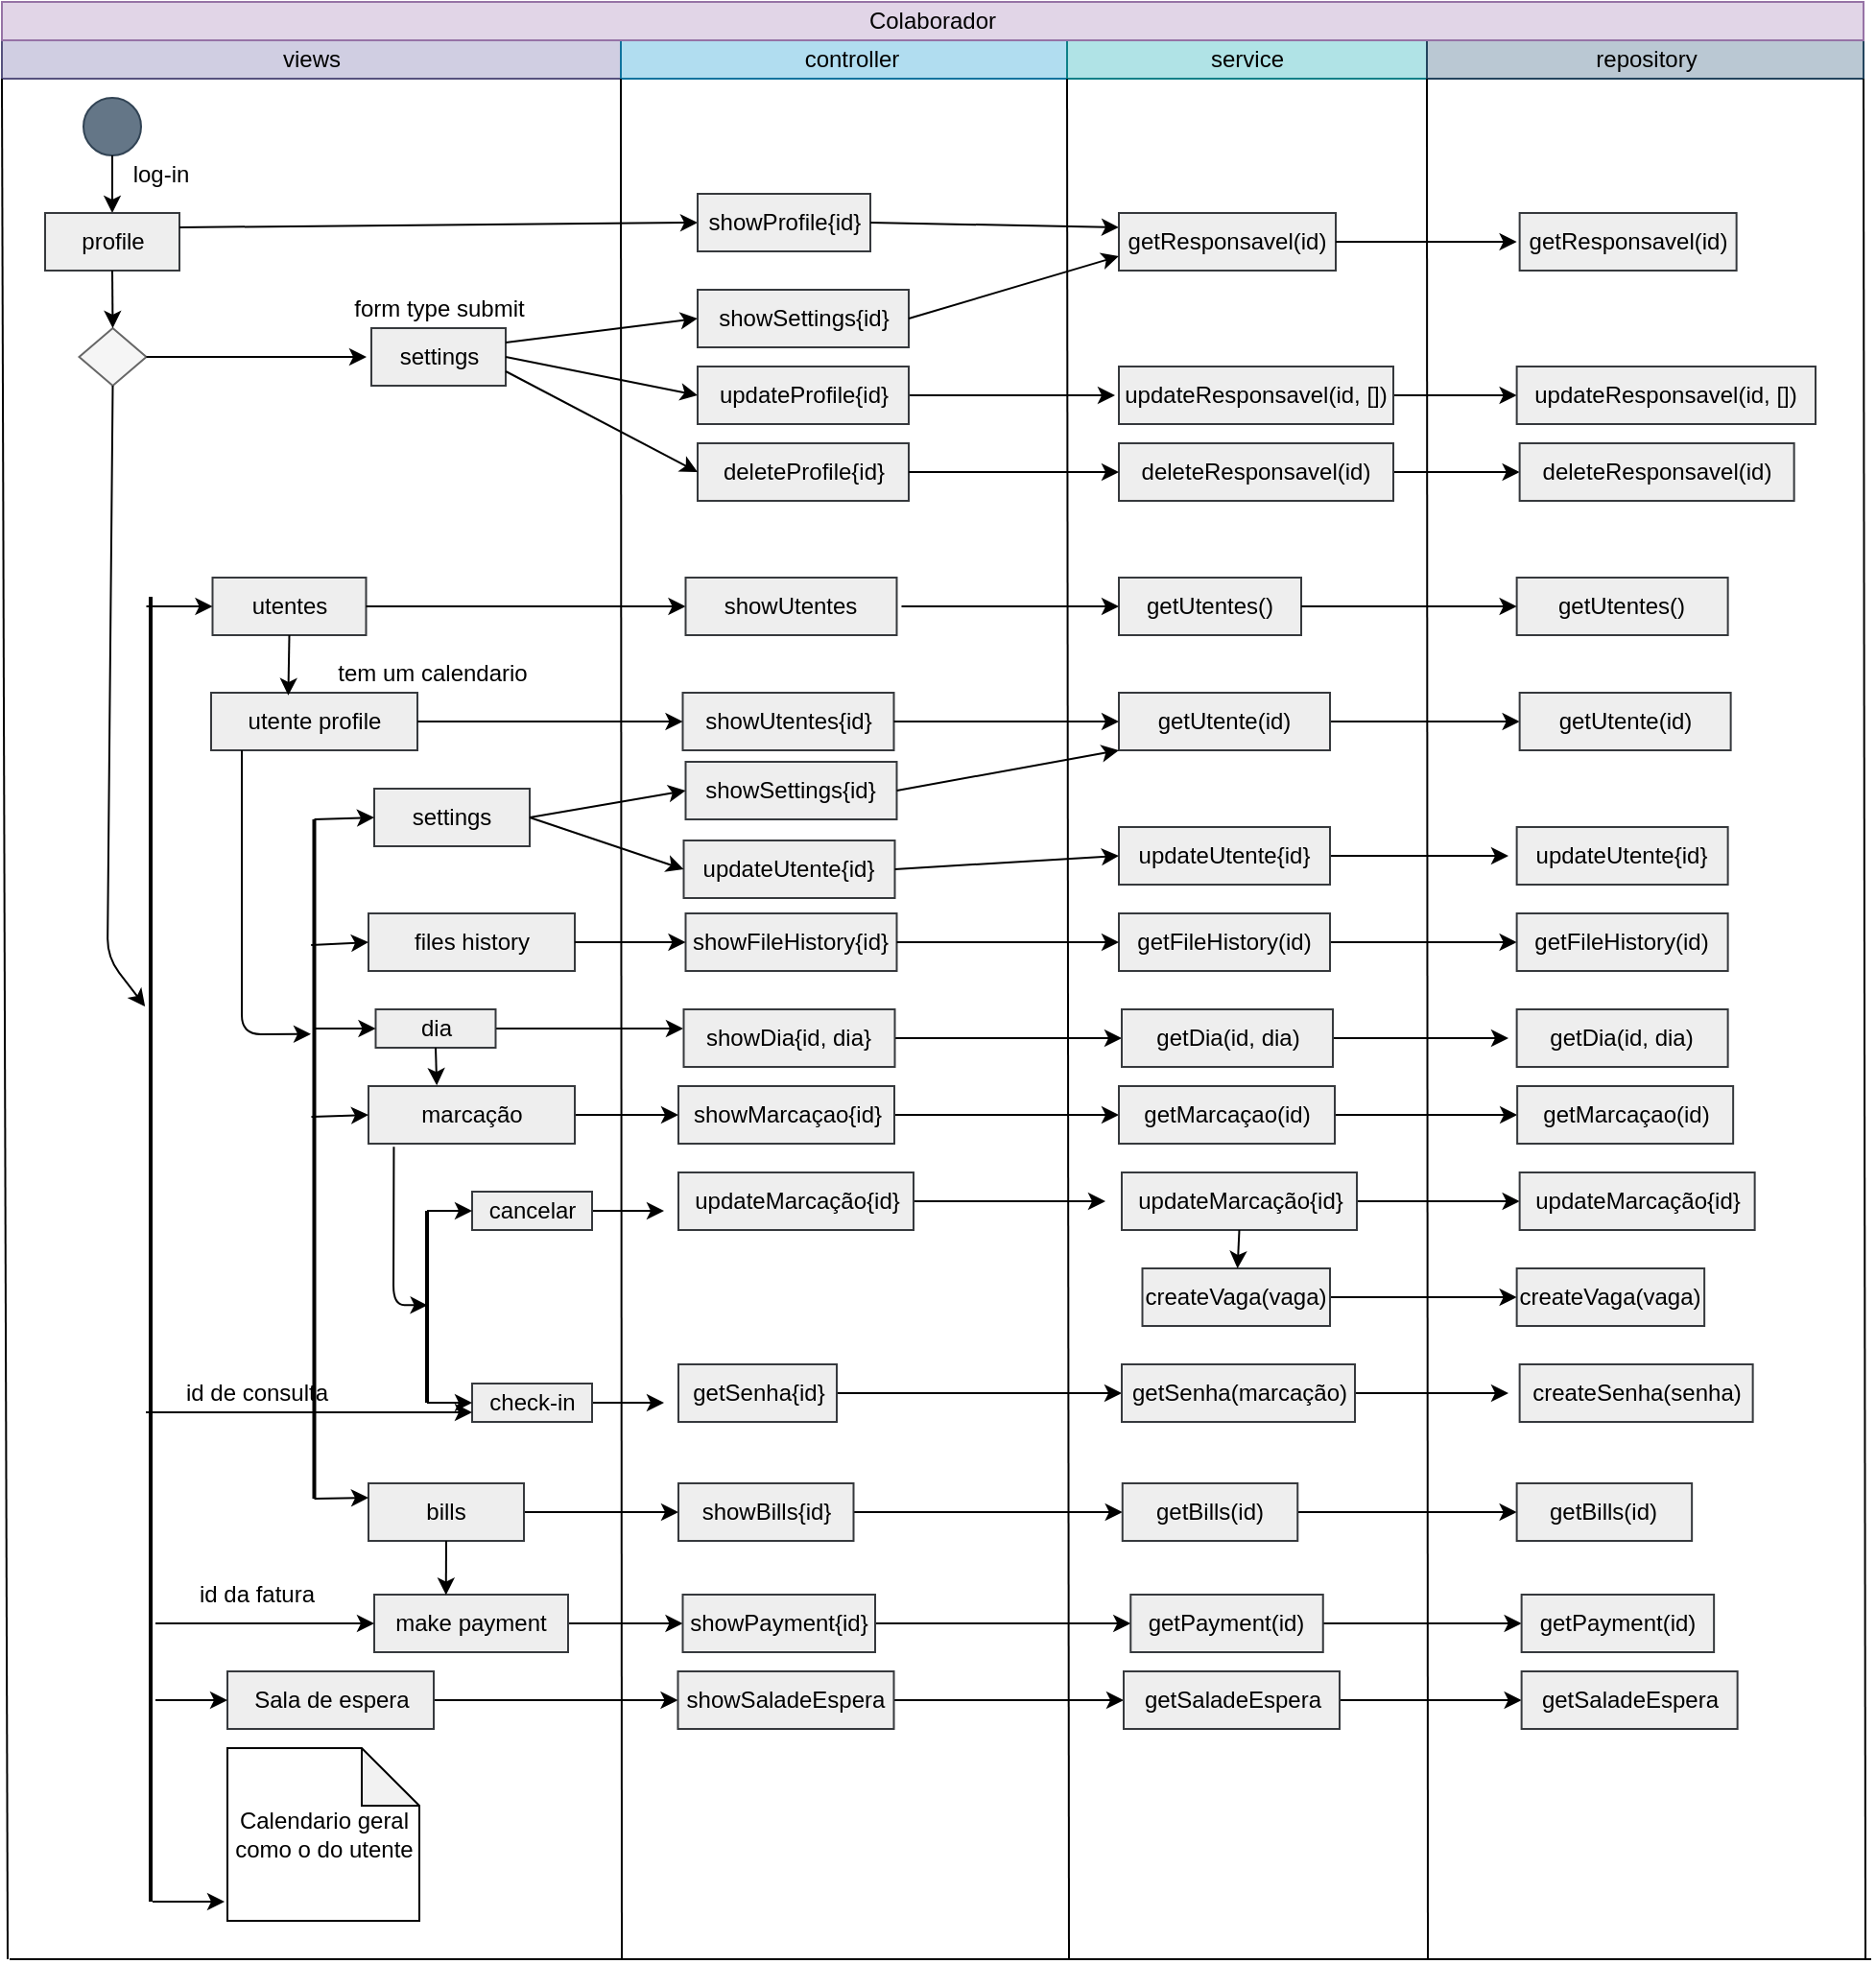 <mxfile version="14.4.3" type="device"><diagram id="2-phi9sYrRjVBP8MSBGo" name="Page-1"><mxGraphModel dx="1038" dy="548" grid="1" gridSize="10" guides="1" tooltips="1" connect="1" arrows="1" fold="1" page="1" pageScale="1" pageWidth="980" pageHeight="1390" math="0" shadow="0"><root><mxCell id="0"/><mxCell id="1" parent="0"/><mxCell id="h5SkkBFvqVnmK_SOStSr-1" value="" style="ellipse;whiteSpace=wrap;html=1;aspect=fixed;fillColor=#647687;strokeColor=#314354;fontColor=#ffffff;" parent="1" vertex="1"><mxGeometry x="47.5" y="70" width="30" height="30" as="geometry"/></mxCell><mxCell id="h5SkkBFvqVnmK_SOStSr-2" value="" style="endArrow=classic;html=1;exitX=0.5;exitY=1;exitDx=0;exitDy=0;" parent="1" source="h5SkkBFvqVnmK_SOStSr-1" target="h5SkkBFvqVnmK_SOStSr-11" edge="1"><mxGeometry width="50" height="50" relative="1" as="geometry"><mxPoint x="177.5" y="290" as="sourcePoint"/><mxPoint x="62.5" y="170" as="targetPoint"/></mxGeometry></mxCell><mxCell id="h5SkkBFvqVnmK_SOStSr-5" value="log-in" style="text;html=1;strokeColor=none;fillColor=none;align=center;verticalAlign=middle;whiteSpace=wrap;rounded=0;" parent="1" vertex="1"><mxGeometry x="67.5" y="100" width="40" height="20" as="geometry"/></mxCell><mxCell id="h5SkkBFvqVnmK_SOStSr-11" value="profile" style="text;html=1;align=center;verticalAlign=middle;whiteSpace=wrap;rounded=0;fillColor=#eeeeee;strokeColor=#36393d;" parent="1" vertex="1"><mxGeometry x="27.5" y="130" width="70" height="30" as="geometry"/></mxCell><mxCell id="h5SkkBFvqVnmK_SOStSr-15" value="settings" style="text;html=1;align=center;verticalAlign=middle;whiteSpace=wrap;rounded=0;fillColor=#eeeeee;strokeColor=#36393d;" parent="1" vertex="1"><mxGeometry x="197.5" y="190" width="70" height="30" as="geometry"/></mxCell><mxCell id="yIxv5fbwPYmy6-Yuywqu-2" value="" style="rhombus;whiteSpace=wrap;html=1;fillColor=#f5f5f5;strokeColor=#666666;fontColor=#333333;" parent="1" vertex="1"><mxGeometry x="45.25" y="190" width="35" height="30" as="geometry"/></mxCell><mxCell id="yIxv5fbwPYmy6-Yuywqu-3" value="" style="endArrow=classic;html=1;exitX=0.5;exitY=1;exitDx=0;exitDy=0;entryX=0.5;entryY=0;entryDx=0;entryDy=0;" parent="1" source="h5SkkBFvqVnmK_SOStSr-11" target="yIxv5fbwPYmy6-Yuywqu-2" edge="1"><mxGeometry width="50" height="50" relative="1" as="geometry"><mxPoint x="447.5" y="320" as="sourcePoint"/><mxPoint x="497.5" y="270" as="targetPoint"/></mxGeometry></mxCell><mxCell id="yIxv5fbwPYmy6-Yuywqu-4" value="" style="endArrow=classic;html=1;exitX=1;exitY=0.5;exitDx=0;exitDy=0;" parent="1" source="yIxv5fbwPYmy6-Yuywqu-2" edge="1"><mxGeometry width="50" height="50" relative="1" as="geometry"><mxPoint x="447.75" y="280" as="sourcePoint"/><mxPoint x="195" y="205" as="targetPoint"/></mxGeometry></mxCell><mxCell id="yIxv5fbwPYmy6-Yuywqu-5" value="" style="endArrow=classic;html=1;exitX=0.5;exitY=1;exitDx=0;exitDy=0;entryX=0.314;entryY=0.79;entryDx=0;entryDy=0;entryPerimeter=0;" parent="1" source="yIxv5fbwPYmy6-Yuywqu-2" target="yIxv5fbwPYmy6-Yuywqu-85" edge="1"><mxGeometry width="50" height="50" relative="1" as="geometry"><mxPoint x="447.5" y="320" as="sourcePoint"/><mxPoint x="77.5" y="550" as="targetPoint"/><Array as="points"><mxPoint x="60" y="518"/></Array></mxGeometry></mxCell><mxCell id="yIxv5fbwPYmy6-Yuywqu-12" value="&lt;font&gt;views&lt;/font&gt;" style="text;html=1;strokeColor=#56517e;align=center;verticalAlign=middle;whiteSpace=wrap;rounded=0;fillColor=#d0cee2;" parent="1" vertex="1"><mxGeometry x="5" y="40" width="322.5" height="20" as="geometry"/></mxCell><mxCell id="yIxv5fbwPYmy6-Yuywqu-13" value="controller" style="text;html=1;strokeColor=#10739e;align=center;verticalAlign=middle;whiteSpace=wrap;rounded=0;fillColor=#b1ddf0;" parent="1" vertex="1"><mxGeometry x="327.5" y="40" width="240" height="20" as="geometry"/></mxCell><mxCell id="yIxv5fbwPYmy6-Yuywqu-14" value="service" style="text;html=1;strokeColor=#0e8088;align=center;verticalAlign=middle;whiteSpace=wrap;rounded=0;fillColor=#b0e3e6;" parent="1" vertex="1"><mxGeometry x="560" y="40" width="187.5" height="20" as="geometry"/></mxCell><mxCell id="yIxv5fbwPYmy6-Yuywqu-15" value="repository" style="text;html=1;strokeColor=#23445d;align=center;verticalAlign=middle;whiteSpace=wrap;rounded=0;fillColor=#bac8d3;" parent="1" vertex="1"><mxGeometry x="747.5" y="40" width="227.5" height="20" as="geometry"/></mxCell><mxCell id="yIxv5fbwPYmy6-Yuywqu-16" value="" style="endArrow=classic;html=1;fontColor=#000000;exitX=1;exitY=0.25;exitDx=0;exitDy=0;entryX=0;entryY=0.5;entryDx=0;entryDy=0;" parent="1" source="h5SkkBFvqVnmK_SOStSr-11" target="yIxv5fbwPYmy6-Yuywqu-17" edge="1"><mxGeometry width="50" height="50" relative="1" as="geometry"><mxPoint x="417.5" y="270" as="sourcePoint"/><mxPoint x="327.5" y="130" as="targetPoint"/></mxGeometry></mxCell><mxCell id="yIxv5fbwPYmy6-Yuywqu-17" value="showProfile{id}" style="text;html=1;align=center;verticalAlign=middle;whiteSpace=wrap;rounded=0;fillColor=#eeeeee;strokeColor=#36393d;" parent="1" vertex="1"><mxGeometry x="367.5" y="120" width="90" height="30" as="geometry"/></mxCell><mxCell id="yIxv5fbwPYmy6-Yuywqu-18" value="" style="endArrow=classic;html=1;fontColor=#000000;exitX=1;exitY=0.5;exitDx=0;exitDy=0;entryX=0;entryY=0.25;entryDx=0;entryDy=0;" parent="1" source="yIxv5fbwPYmy6-Yuywqu-17" target="yIxv5fbwPYmy6-Yuywqu-19" edge="1"><mxGeometry width="50" height="50" relative="1" as="geometry"><mxPoint x="457.5" y="270" as="sourcePoint"/><mxPoint x="527.5" y="135" as="targetPoint"/></mxGeometry></mxCell><mxCell id="yIxv5fbwPYmy6-Yuywqu-19" value="getResponsavel(id)" style="text;html=1;align=center;verticalAlign=middle;whiteSpace=wrap;rounded=0;fillColor=#eeeeee;strokeColor=#36393d;" parent="1" vertex="1"><mxGeometry x="587" y="130" width="113" height="30" as="geometry"/></mxCell><mxCell id="yIxv5fbwPYmy6-Yuywqu-21" value="" style="endArrow=classic;html=1;fontColor=#000000;exitX=1;exitY=0.5;exitDx=0;exitDy=0;entryX=0;entryY=0.5;entryDx=0;entryDy=0;" parent="1" source="yIxv5fbwPYmy6-Yuywqu-19" edge="1"><mxGeometry width="50" height="50" relative="1" as="geometry"><mxPoint x="530" y="145" as="sourcePoint"/><mxPoint x="794.32" y="145" as="targetPoint"/></mxGeometry></mxCell><mxCell id="yIxv5fbwPYmy6-Yuywqu-22" value="" style="endArrow=none;html=1;fontColor=#000000;exitX=0;exitY=1;exitDx=0;exitDy=0;" parent="1" source="yIxv5fbwPYmy6-Yuywqu-13" edge="1"><mxGeometry width="50" height="50" relative="1" as="geometry"><mxPoint x="457.5" y="270" as="sourcePoint"/><mxPoint x="328" y="1040" as="targetPoint"/></mxGeometry></mxCell><mxCell id="yIxv5fbwPYmy6-Yuywqu-26" value="showSettings{id}" style="text;html=1;align=center;verticalAlign=middle;whiteSpace=wrap;rounded=0;fillColor=#eeeeee;strokeColor=#36393d;" parent="1" vertex="1"><mxGeometry x="367.5" y="170" width="110" height="30" as="geometry"/></mxCell><mxCell id="yIxv5fbwPYmy6-Yuywqu-27" value="" style="endArrow=classic;html=1;fontColor=#000000;exitX=1;exitY=0.25;exitDx=0;exitDy=0;entryX=0;entryY=0.5;entryDx=0;entryDy=0;" parent="1" source="h5SkkBFvqVnmK_SOStSr-15" target="yIxv5fbwPYmy6-Yuywqu-26" edge="1"><mxGeometry width="50" height="50" relative="1" as="geometry"><mxPoint x="457.5" y="270" as="sourcePoint"/><mxPoint x="507.5" y="220" as="targetPoint"/></mxGeometry></mxCell><mxCell id="yIxv5fbwPYmy6-Yuywqu-28" value="" style="endArrow=classic;html=1;fontColor=#000000;exitX=1;exitY=0.5;exitDx=0;exitDy=0;entryX=0;entryY=0.75;entryDx=0;entryDy=0;" parent="1" source="yIxv5fbwPYmy6-Yuywqu-26" target="yIxv5fbwPYmy6-Yuywqu-19" edge="1"><mxGeometry width="50" height="50" relative="1" as="geometry"><mxPoint x="540" y="185" as="sourcePoint"/><mxPoint x="570" y="220" as="targetPoint"/></mxGeometry></mxCell><mxCell id="Un287CKuBhfxchyGyEUu-1" style="edgeStyle=orthogonalEdgeStyle;rounded=0;orthogonalLoop=1;jettySize=auto;html=1;" parent="1" source="yIxv5fbwPYmy6-Yuywqu-30" edge="1"><mxGeometry relative="1" as="geometry"><mxPoint x="585" y="225" as="targetPoint"/></mxGeometry></mxCell><mxCell id="yIxv5fbwPYmy6-Yuywqu-30" value="updateProfile{id}" style="text;html=1;align=center;verticalAlign=middle;whiteSpace=wrap;rounded=0;fillColor=#eeeeee;strokeColor=#36393d;" parent="1" vertex="1"><mxGeometry x="367.5" y="210" width="110" height="30" as="geometry"/></mxCell><mxCell id="yIxv5fbwPYmy6-Yuywqu-31" value="" style="endArrow=classic;html=1;fontColor=#000000;exitX=1;exitY=0.5;exitDx=0;exitDy=0;entryX=0;entryY=0.5;entryDx=0;entryDy=0;" parent="1" source="h5SkkBFvqVnmK_SOStSr-15" target="yIxv5fbwPYmy6-Yuywqu-30" edge="1"><mxGeometry width="50" height="50" relative="1" as="geometry"><mxPoint x="457.5" y="270" as="sourcePoint"/><mxPoint x="507.5" y="220" as="targetPoint"/></mxGeometry></mxCell><mxCell id="Un287CKuBhfxchyGyEUu-2" style="edgeStyle=orthogonalEdgeStyle;rounded=0;orthogonalLoop=1;jettySize=auto;html=1;entryX=0;entryY=0.5;entryDx=0;entryDy=0;" parent="1" source="yIxv5fbwPYmy6-Yuywqu-32" target="Un287CKuBhfxchyGyEUu-3" edge="1"><mxGeometry relative="1" as="geometry"><mxPoint x="785" y="225" as="targetPoint"/></mxGeometry></mxCell><mxCell id="yIxv5fbwPYmy6-Yuywqu-32" value="updateResponsavel(id, [])" style="text;html=1;align=center;verticalAlign=middle;whiteSpace=wrap;rounded=0;fillColor=#eeeeee;strokeColor=#36393d;" parent="1" vertex="1"><mxGeometry x="587" y="210" width="143" height="30" as="geometry"/></mxCell><mxCell id="yIxv5fbwPYmy6-Yuywqu-36" value="form type submit" style="text;html=1;strokeColor=none;fillColor=none;align=center;verticalAlign=middle;whiteSpace=wrap;rounded=0;fontColor=#000000;" parent="1" vertex="1"><mxGeometry x="182.5" y="170" width="100" height="20" as="geometry"/></mxCell><mxCell id="yIxv5fbwPYmy6-Yuywqu-67" value="" style="endArrow=none;html=1;fontColor=#000000;exitX=0;exitY=1;exitDx=0;exitDy=0;" parent="1" edge="1"><mxGeometry width="50" height="50" relative="1" as="geometry"><mxPoint x="560" y="60" as="sourcePoint"/><mxPoint x="561" y="1040" as="targetPoint"/></mxGeometry></mxCell><mxCell id="yIxv5fbwPYmy6-Yuywqu-68" value="" style="endArrow=none;html=1;fontColor=#000000;exitX=0;exitY=1;exitDx=0;exitDy=0;" parent="1" edge="1"><mxGeometry width="50" height="50" relative="1" as="geometry"><mxPoint x="747.5" y="60" as="sourcePoint"/><mxPoint x="748" y="1040" as="targetPoint"/></mxGeometry></mxCell><mxCell id="yIxv5fbwPYmy6-Yuywqu-69" value="" style="endArrow=none;html=1;fontColor=#000000;exitX=0;exitY=1;exitDx=0;exitDy=0;" parent="1" edge="1"><mxGeometry width="50" height="50" relative="1" as="geometry"><mxPoint x="975" y="60" as="sourcePoint"/><mxPoint x="976" y="1040" as="targetPoint"/></mxGeometry></mxCell><mxCell id="yIxv5fbwPYmy6-Yuywqu-70" value="" style="endArrow=none;html=1;fontColor=#000000;exitX=0;exitY=1;exitDx=0;exitDy=0;" parent="1" edge="1"><mxGeometry width="50" height="50" relative="1" as="geometry"><mxPoint x="5" y="60" as="sourcePoint"/><mxPoint x="8" y="1040" as="targetPoint"/></mxGeometry></mxCell><mxCell id="yIxv5fbwPYmy6-Yuywqu-85" value="" style="line;strokeWidth=2;direction=south;html=1;" parent="1" vertex="1"><mxGeometry x="77.5" y="330" width="10" height="680" as="geometry"/></mxCell><mxCell id="yIxv5fbwPYmy6-Yuywqu-206" value="Colaborador" style="text;html=1;strokeColor=#9673a6;fillColor=#e1d5e7;align=center;verticalAlign=middle;whiteSpace=wrap;rounded=0;" parent="1" vertex="1"><mxGeometry x="5" y="20" width="970" height="20" as="geometry"/></mxCell><mxCell id="Un287CKuBhfxchyGyEUu-3" value="updateResponsavel(id, [])" style="text;html=1;align=center;verticalAlign=middle;whiteSpace=wrap;rounded=0;fillColor=#eeeeee;strokeColor=#36393d;" parent="1" vertex="1"><mxGeometry x="794.32" y="210" width="155.68" height="30" as="geometry"/></mxCell><mxCell id="Un287CKuBhfxchyGyEUu-100" value="utentes" style="text;html=1;align=center;verticalAlign=middle;whiteSpace=wrap;rounded=0;fillColor=#eeeeee;strokeColor=#36393d;" parent="1" vertex="1"><mxGeometry x="114.75" y="320" width="80" height="30" as="geometry"/></mxCell><mxCell id="Un287CKuBhfxchyGyEUu-101" value="" style="endArrow=classic;html=1;fontColor=#000000;entryX=0;entryY=0.5;entryDx=0;entryDy=0;" parent="1" target="Un287CKuBhfxchyGyEUu-100" edge="1"><mxGeometry width="50" height="50" relative="1" as="geometry"><mxPoint x="80.25" y="335" as="sourcePoint"/><mxPoint x="493.75" y="320" as="targetPoint"/></mxGeometry></mxCell><mxCell id="Un287CKuBhfxchyGyEUu-102" value="" style="endArrow=classic;html=1;fontColor=#000000;exitX=1;exitY=0.5;exitDx=0;exitDy=0;entryX=0;entryY=0.5;entryDx=0;entryDy=0;" parent="1" source="Un287CKuBhfxchyGyEUu-100" target="Un287CKuBhfxchyGyEUu-103" edge="1"><mxGeometry width="50" height="50" relative="1" as="geometry"><mxPoint x="443.75" y="370" as="sourcePoint"/><mxPoint x="353.75" y="335" as="targetPoint"/></mxGeometry></mxCell><mxCell id="Un287CKuBhfxchyGyEUu-103" value="showUtentes" style="text;html=1;align=center;verticalAlign=middle;whiteSpace=wrap;rounded=0;fillColor=#eeeeee;strokeColor=#36393d;" parent="1" vertex="1"><mxGeometry x="361.25" y="320" width="110" height="30" as="geometry"/></mxCell><mxCell id="Un287CKuBhfxchyGyEUu-104" value="getUtentes()" style="text;html=1;align=center;verticalAlign=middle;whiteSpace=wrap;rounded=0;fillColor=#eeeeee;strokeColor=#36393d;" parent="1" vertex="1"><mxGeometry x="587" y="320" width="95" height="30" as="geometry"/></mxCell><mxCell id="Un287CKuBhfxchyGyEUu-105" value="" style="endArrow=classic;html=1;fontColor=#000000;entryX=0;entryY=0.5;entryDx=0;entryDy=0;" parent="1" target="Un287CKuBhfxchyGyEUu-104" edge="1"><mxGeometry width="50" height="50" relative="1" as="geometry"><mxPoint x="473.75" y="335" as="sourcePoint"/><mxPoint x="546.25" y="230" as="targetPoint"/></mxGeometry></mxCell><mxCell id="Un287CKuBhfxchyGyEUu-106" value="getUtentes()" style="text;html=1;align=center;verticalAlign=middle;whiteSpace=wrap;rounded=0;fillColor=#eeeeee;strokeColor=#36393d;" parent="1" vertex="1"><mxGeometry x="794.32" y="320" width="110" height="30" as="geometry"/></mxCell><mxCell id="Un287CKuBhfxchyGyEUu-107" value="" style="endArrow=classic;html=1;fontColor=#000000;exitX=1;exitY=0.5;exitDx=0;exitDy=0;entryX=0;entryY=0.5;entryDx=0;entryDy=0;" parent="1" source="Un287CKuBhfxchyGyEUu-104" target="Un287CKuBhfxchyGyEUu-106" edge="1"><mxGeometry width="50" height="50" relative="1" as="geometry"><mxPoint x="496.25" y="280" as="sourcePoint"/><mxPoint x="546.25" y="230" as="targetPoint"/></mxGeometry></mxCell><mxCell id="Un287CKuBhfxchyGyEUu-135" value="utente profile" style="text;html=1;align=center;verticalAlign=middle;whiteSpace=wrap;rounded=0;fillColor=#eeeeee;strokeColor=#36393d;" parent="1" vertex="1"><mxGeometry x="114" y="380" width="107.5" height="30" as="geometry"/></mxCell><mxCell id="Un287CKuBhfxchyGyEUu-137" value="files history" style="text;html=1;align=center;verticalAlign=middle;whiteSpace=wrap;rounded=0;fillColor=#eeeeee;strokeColor=#36393d;" parent="1" vertex="1"><mxGeometry x="196" y="495" width="107.5" height="30" as="geometry"/></mxCell><mxCell id="Un287CKuBhfxchyGyEUu-143" value="showUtentes{id}" style="text;html=1;align=center;verticalAlign=middle;whiteSpace=wrap;rounded=0;fillColor=#eeeeee;strokeColor=#36393d;" parent="1" vertex="1"><mxGeometry x="359.75" y="380" width="110" height="30" as="geometry"/></mxCell><mxCell id="Un287CKuBhfxchyGyEUu-144" value="showFileHistory{id}" style="text;html=1;align=center;verticalAlign=middle;whiteSpace=wrap;rounded=0;fillColor=#eeeeee;strokeColor=#36393d;" parent="1" vertex="1"><mxGeometry x="361.25" y="495" width="110" height="30" as="geometry"/></mxCell><mxCell id="Un287CKuBhfxchyGyEUu-147" value="" style="endArrow=classic;html=1;exitX=1;exitY=0.5;exitDx=0;exitDy=0;entryX=0;entryY=0.5;entryDx=0;entryDy=0;" parent="1" source="Un287CKuBhfxchyGyEUu-135" target="Un287CKuBhfxchyGyEUu-143" edge="1"><mxGeometry width="50" height="50" relative="1" as="geometry"><mxPoint x="480.75" y="430" as="sourcePoint"/><mxPoint x="530.75" y="380" as="targetPoint"/></mxGeometry></mxCell><mxCell id="Un287CKuBhfxchyGyEUu-148" value="" style="endArrow=classic;html=1;exitX=1;exitY=0.5;exitDx=0;exitDy=0;entryX=0;entryY=0.5;entryDx=0;entryDy=0;" parent="1" source="Un287CKuBhfxchyGyEUu-137" target="Un287CKuBhfxchyGyEUu-144" edge="1"><mxGeometry width="50" height="50" relative="1" as="geometry"><mxPoint x="479.25" y="495" as="sourcePoint"/><mxPoint x="529.25" y="445" as="targetPoint"/></mxGeometry></mxCell><mxCell id="Un287CKuBhfxchyGyEUu-150" style="edgeStyle=orthogonalEdgeStyle;rounded=0;orthogonalLoop=1;jettySize=auto;html=1;entryX=0;entryY=0.5;entryDx=0;entryDy=0;" parent="1" source="Un287CKuBhfxchyGyEUu-151" target="Un287CKuBhfxchyGyEUu-158" edge="1"><mxGeometry relative="1" as="geometry"/></mxCell><mxCell id="Un287CKuBhfxchyGyEUu-151" value="getUtente(id)" style="text;html=1;align=center;verticalAlign=middle;whiteSpace=wrap;rounded=0;fillColor=#eeeeee;strokeColor=#36393d;" parent="1" vertex="1"><mxGeometry x="587" y="380" width="110" height="30" as="geometry"/></mxCell><mxCell id="Un287CKuBhfxchyGyEUu-152" style="edgeStyle=orthogonalEdgeStyle;rounded=0;orthogonalLoop=1;jettySize=auto;html=1;entryX=0;entryY=0.5;entryDx=0;entryDy=0;" parent="1" source="Un287CKuBhfxchyGyEUu-153" target="Un287CKuBhfxchyGyEUu-162" edge="1"><mxGeometry relative="1" as="geometry"><mxPoint x="789.25" y="510" as="targetPoint"/></mxGeometry></mxCell><mxCell id="Un287CKuBhfxchyGyEUu-153" value="getFileHistory(id)" style="text;html=1;align=center;verticalAlign=middle;whiteSpace=wrap;rounded=0;fillColor=#eeeeee;strokeColor=#36393d;" parent="1" vertex="1"><mxGeometry x="587" y="495" width="110" height="30" as="geometry"/></mxCell><mxCell id="Un287CKuBhfxchyGyEUu-156" value="" style="endArrow=classic;html=1;exitX=1;exitY=0.5;exitDx=0;exitDy=0;entryX=0;entryY=0.5;entryDx=0;entryDy=0;" parent="1" source="Un287CKuBhfxchyGyEUu-143" target="Un287CKuBhfxchyGyEUu-151" edge="1"><mxGeometry width="50" height="50" relative="1" as="geometry"><mxPoint x="480.75" y="430" as="sourcePoint"/><mxPoint x="530.75" y="380" as="targetPoint"/></mxGeometry></mxCell><mxCell id="Un287CKuBhfxchyGyEUu-157" value="" style="endArrow=classic;html=1;exitX=1;exitY=0.5;exitDx=0;exitDy=0;entryX=0;entryY=0.5;entryDx=0;entryDy=0;" parent="1" source="Un287CKuBhfxchyGyEUu-144" target="Un287CKuBhfxchyGyEUu-153" edge="1"><mxGeometry width="50" height="50" relative="1" as="geometry"><mxPoint x="479.25" y="495" as="sourcePoint"/><mxPoint x="529.25" y="445" as="targetPoint"/></mxGeometry></mxCell><mxCell id="Un287CKuBhfxchyGyEUu-158" value="getUtente(id)" style="text;html=1;align=center;verticalAlign=middle;whiteSpace=wrap;rounded=0;fillColor=#eeeeee;strokeColor=#36393d;" parent="1" vertex="1"><mxGeometry x="795.82" y="380" width="110" height="30" as="geometry"/></mxCell><mxCell id="Un287CKuBhfxchyGyEUu-161" value="" style="endArrow=classic;html=1;exitX=0.5;exitY=1;exitDx=0;exitDy=0;entryX=0.374;entryY=0.047;entryDx=0;entryDy=0;entryPerimeter=0;" parent="1" source="Un287CKuBhfxchyGyEUu-100" target="Un287CKuBhfxchyGyEUu-135" edge="1"><mxGeometry width="50" height="50" relative="1" as="geometry"><mxPoint x="482.25" y="370" as="sourcePoint"/><mxPoint x="532.25" y="320" as="targetPoint"/></mxGeometry></mxCell><mxCell id="Un287CKuBhfxchyGyEUu-162" value="getFileHistory(id)" style="text;html=1;align=center;verticalAlign=middle;whiteSpace=wrap;rounded=0;fillColor=#eeeeee;strokeColor=#36393d;" parent="1" vertex="1"><mxGeometry x="794.32" y="495" width="110" height="30" as="geometry"/></mxCell><mxCell id="a0R_bxOTAuSMuiReItPy-1" value="getResponsavel(id)" style="text;html=1;align=center;verticalAlign=middle;whiteSpace=wrap;rounded=0;fillColor=#eeeeee;strokeColor=#36393d;" parent="1" vertex="1"><mxGeometry x="795.82" y="130" width="113" height="30" as="geometry"/></mxCell><mxCell id="a0R_bxOTAuSMuiReItPy-2" value="deleteProfile{id}" style="text;html=1;align=center;verticalAlign=middle;whiteSpace=wrap;rounded=0;fillColor=#eeeeee;strokeColor=#36393d;" parent="1" vertex="1"><mxGeometry x="367.5" y="250" width="110" height="30" as="geometry"/></mxCell><mxCell id="a0R_bxOTAuSMuiReItPy-3" value="" style="endArrow=classic;html=1;exitX=1;exitY=0.75;exitDx=0;exitDy=0;entryX=0;entryY=0.5;entryDx=0;entryDy=0;" parent="1" source="h5SkkBFvqVnmK_SOStSr-15" target="a0R_bxOTAuSMuiReItPy-2" edge="1"><mxGeometry width="50" height="50" relative="1" as="geometry"><mxPoint x="490" y="250" as="sourcePoint"/><mxPoint x="540" y="200" as="targetPoint"/></mxGeometry></mxCell><mxCell id="a0R_bxOTAuSMuiReItPy-7" style="edgeStyle=orthogonalEdgeStyle;rounded=0;orthogonalLoop=1;jettySize=auto;html=1;entryX=0;entryY=0.5;entryDx=0;entryDy=0;" parent="1" source="a0R_bxOTAuSMuiReItPy-4" target="a0R_bxOTAuSMuiReItPy-6" edge="1"><mxGeometry relative="1" as="geometry"/></mxCell><mxCell id="a0R_bxOTAuSMuiReItPy-4" value="deleteResponsavel(id)" style="text;html=1;align=center;verticalAlign=middle;whiteSpace=wrap;rounded=0;fillColor=#eeeeee;strokeColor=#36393d;" parent="1" vertex="1"><mxGeometry x="587" y="250" width="143" height="30" as="geometry"/></mxCell><mxCell id="a0R_bxOTAuSMuiReItPy-5" value="" style="endArrow=classic;html=1;exitX=1;exitY=0.5;exitDx=0;exitDy=0;entryX=0;entryY=0.5;entryDx=0;entryDy=0;" parent="1" source="a0R_bxOTAuSMuiReItPy-2" target="a0R_bxOTAuSMuiReItPy-4" edge="1"><mxGeometry width="50" height="50" relative="1" as="geometry"><mxPoint x="490" y="250" as="sourcePoint"/><mxPoint x="540" y="200" as="targetPoint"/></mxGeometry></mxCell><mxCell id="a0R_bxOTAuSMuiReItPy-6" value="deleteResponsavel(id)" style="text;html=1;align=center;verticalAlign=middle;whiteSpace=wrap;rounded=0;fillColor=#eeeeee;strokeColor=#36393d;" parent="1" vertex="1"><mxGeometry x="795.82" y="250" width="143" height="30" as="geometry"/></mxCell><mxCell id="lKYrPpZwo_NlE-N5ubu--31" style="edgeStyle=orthogonalEdgeStyle;rounded=0;orthogonalLoop=1;jettySize=auto;html=1;entryX=0;entryY=0.5;entryDx=0;entryDy=0;" parent="1" source="lKYrPpZwo_NlE-N5ubu--2" target="lKYrPpZwo_NlE-N5ubu--25" edge="1"><mxGeometry relative="1" as="geometry"/></mxCell><mxCell id="lKYrPpZwo_NlE-N5ubu--2" value="marcação" style="text;html=1;align=center;verticalAlign=middle;whiteSpace=wrap;rounded=0;fillColor=#eeeeee;strokeColor=#36393d;" parent="1" vertex="1"><mxGeometry x="196" y="585" width="107.5" height="30" as="geometry"/></mxCell><mxCell id="lKYrPpZwo_NlE-N5ubu--32" style="edgeStyle=orthogonalEdgeStyle;rounded=0;orthogonalLoop=1;jettySize=auto;html=1;" parent="1" source="lKYrPpZwo_NlE-N5ubu--3" edge="1"><mxGeometry relative="1" as="geometry"><mxPoint x="360" y="555" as="targetPoint"/></mxGeometry></mxCell><mxCell id="lKYrPpZwo_NlE-N5ubu--3" value="dia" style="text;html=1;align=center;verticalAlign=middle;whiteSpace=wrap;rounded=0;fillColor=#eeeeee;strokeColor=#36393d;" parent="1" vertex="1"><mxGeometry x="199.75" y="545" width="62.5" height="20" as="geometry"/></mxCell><mxCell id="lKYrPpZwo_NlE-N5ubu--4" value="tem um calendario" style="text;html=1;strokeColor=none;fillColor=none;align=center;verticalAlign=middle;whiteSpace=wrap;rounded=0;" parent="1" vertex="1"><mxGeometry x="177.25" y="360" width="105.25" height="20" as="geometry"/></mxCell><mxCell id="lKYrPpZwo_NlE-N5ubu--5" value="settings" style="text;html=1;align=center;verticalAlign=middle;whiteSpace=wrap;rounded=0;fillColor=#eeeeee;strokeColor=#36393d;" parent="1" vertex="1"><mxGeometry x="199" y="430" width="81" height="30" as="geometry"/></mxCell><mxCell id="lKYrPpZwo_NlE-N5ubu--6" value="" style="line;strokeWidth=2;direction=south;html=1;" parent="1" vertex="1"><mxGeometry x="162.75" y="446" width="10" height="354" as="geometry"/></mxCell><mxCell id="lKYrPpZwo_NlE-N5ubu--8" value="" style="endArrow=classic;html=1;exitX=0.149;exitY=1;exitDx=0;exitDy=0;exitPerimeter=0;entryX=0.316;entryY=0.675;entryDx=0;entryDy=0;entryPerimeter=0;" parent="1" source="Un287CKuBhfxchyGyEUu-135" target="lKYrPpZwo_NlE-N5ubu--6" edge="1"><mxGeometry width="50" height="50" relative="1" as="geometry"><mxPoint x="460" y="410" as="sourcePoint"/><mxPoint x="510" y="360" as="targetPoint"/><Array as="points"><mxPoint x="130" y="558"/></Array></mxGeometry></mxCell><mxCell id="lKYrPpZwo_NlE-N5ubu--9" value="" style="endArrow=classic;html=1;exitX=0;exitY=0.5;exitDx=0;exitDy=0;exitPerimeter=0;entryX=0;entryY=0.5;entryDx=0;entryDy=0;" parent="1" source="lKYrPpZwo_NlE-N5ubu--6" target="lKYrPpZwo_NlE-N5ubu--5" edge="1"><mxGeometry width="50" height="50" relative="1" as="geometry"><mxPoint x="460" y="410" as="sourcePoint"/><mxPoint x="510" y="360" as="targetPoint"/></mxGeometry></mxCell><mxCell id="lKYrPpZwo_NlE-N5ubu--10" value="" style="endArrow=classic;html=1;exitX=0.361;exitY=0.515;exitDx=0;exitDy=0;exitPerimeter=0;entryX=0;entryY=0.5;entryDx=0;entryDy=0;" parent="1" target="Un287CKuBhfxchyGyEUu-137" edge="1"><mxGeometry width="50" height="50" relative="1" as="geometry"><mxPoint x="166.1" y="511.54" as="sourcePoint"/><mxPoint x="508.5" y="475" as="targetPoint"/></mxGeometry></mxCell><mxCell id="lKYrPpZwo_NlE-N5ubu--11" value="" style="endArrow=classic;html=1;entryX=0;entryY=0.5;entryDx=0;entryDy=0;" parent="1" target="lKYrPpZwo_NlE-N5ubu--3" edge="1"><mxGeometry width="50" height="50" relative="1" as="geometry"><mxPoint x="167.5" y="555" as="sourcePoint"/><mxPoint x="508.5" y="475" as="targetPoint"/></mxGeometry></mxCell><mxCell id="lKYrPpZwo_NlE-N5ubu--12" value="" style="endArrow=classic;html=1;exitX=1;exitY=0.5;exitDx=0;exitDy=0;exitPerimeter=0;entryX=0;entryY=0.5;entryDx=0;entryDy=0;" parent="1" target="lKYrPpZwo_NlE-N5ubu--2" edge="1"><mxGeometry width="50" height="50" relative="1" as="geometry"><mxPoint x="166.25" y="601" as="sourcePoint"/><mxPoint x="508.5" y="475" as="targetPoint"/></mxGeometry></mxCell><mxCell id="lKYrPpZwo_NlE-N5ubu--13" value="showSettings{id}" style="text;html=1;align=center;verticalAlign=middle;whiteSpace=wrap;rounded=0;fillColor=#eeeeee;strokeColor=#36393d;" parent="1" vertex="1"><mxGeometry x="361.25" y="416" width="110" height="30" as="geometry"/></mxCell><mxCell id="lKYrPpZwo_NlE-N5ubu--14" value="updateUtente{id}" style="text;html=1;align=center;verticalAlign=middle;whiteSpace=wrap;rounded=0;fillColor=#eeeeee;strokeColor=#36393d;" parent="1" vertex="1"><mxGeometry x="360.25" y="457" width="110" height="30" as="geometry"/></mxCell><mxCell id="lKYrPpZwo_NlE-N5ubu--18" style="edgeStyle=orthogonalEdgeStyle;rounded=0;orthogonalLoop=1;jettySize=auto;html=1;" parent="1" source="lKYrPpZwo_NlE-N5ubu--15" edge="1"><mxGeometry relative="1" as="geometry"><mxPoint x="790" y="465" as="targetPoint"/></mxGeometry></mxCell><mxCell id="lKYrPpZwo_NlE-N5ubu--15" value="updateUtente{id}" style="text;html=1;align=center;verticalAlign=middle;whiteSpace=wrap;rounded=0;fillColor=#eeeeee;strokeColor=#36393d;" parent="1" vertex="1"><mxGeometry x="587" y="450" width="110" height="30" as="geometry"/></mxCell><mxCell id="lKYrPpZwo_NlE-N5ubu--16" value="updateUtente{id}" style="text;html=1;align=center;verticalAlign=middle;whiteSpace=wrap;rounded=0;fillColor=#eeeeee;strokeColor=#36393d;" parent="1" vertex="1"><mxGeometry x="794.32" y="450" width="110" height="30" as="geometry"/></mxCell><mxCell id="lKYrPpZwo_NlE-N5ubu--19" value="" style="endArrow=classic;html=1;exitX=1;exitY=0.5;exitDx=0;exitDy=0;entryX=0;entryY=0.5;entryDx=0;entryDy=0;" parent="1" source="lKYrPpZwo_NlE-N5ubu--14" target="lKYrPpZwo_NlE-N5ubu--15" edge="1"><mxGeometry width="50" height="50" relative="1" as="geometry"><mxPoint x="460" y="510" as="sourcePoint"/><mxPoint x="510" y="460" as="targetPoint"/></mxGeometry></mxCell><mxCell id="lKYrPpZwo_NlE-N5ubu--20" value="" style="endArrow=classic;html=1;exitX=1;exitY=0.5;exitDx=0;exitDy=0;entryX=0;entryY=0.5;entryDx=0;entryDy=0;" parent="1" source="lKYrPpZwo_NlE-N5ubu--5" target="lKYrPpZwo_NlE-N5ubu--13" edge="1"><mxGeometry width="50" height="50" relative="1" as="geometry"><mxPoint x="460" y="510" as="sourcePoint"/><mxPoint x="510" y="460" as="targetPoint"/></mxGeometry></mxCell><mxCell id="lKYrPpZwo_NlE-N5ubu--21" value="" style="endArrow=classic;html=1;exitX=1;exitY=0.5;exitDx=0;exitDy=0;entryX=0;entryY=0.5;entryDx=0;entryDy=0;" parent="1" source="lKYrPpZwo_NlE-N5ubu--5" target="lKYrPpZwo_NlE-N5ubu--14" edge="1"><mxGeometry width="50" height="50" relative="1" as="geometry"><mxPoint x="460" y="510" as="sourcePoint"/><mxPoint x="510" y="460" as="targetPoint"/></mxGeometry></mxCell><mxCell id="lKYrPpZwo_NlE-N5ubu--22" value="" style="endArrow=classic;html=1;exitX=1;exitY=0.5;exitDx=0;exitDy=0;entryX=0;entryY=1;entryDx=0;entryDy=0;" parent="1" source="lKYrPpZwo_NlE-N5ubu--13" target="Un287CKuBhfxchyGyEUu-151" edge="1"><mxGeometry width="50" height="50" relative="1" as="geometry"><mxPoint x="460" y="510" as="sourcePoint"/><mxPoint x="510" y="460" as="targetPoint"/></mxGeometry></mxCell><mxCell id="lKYrPpZwo_NlE-N5ubu--23" value="" style="endArrow=classic;html=1;exitX=0.5;exitY=1;exitDx=0;exitDy=0;entryX=0.331;entryY=-0.013;entryDx=0;entryDy=0;entryPerimeter=0;" parent="1" source="lKYrPpZwo_NlE-N5ubu--3" target="lKYrPpZwo_NlE-N5ubu--2" edge="1"><mxGeometry width="50" height="50" relative="1" as="geometry"><mxPoint x="460" y="490" as="sourcePoint"/><mxPoint x="510" y="440" as="targetPoint"/></mxGeometry></mxCell><mxCell id="lKYrPpZwo_NlE-N5ubu--33" style="edgeStyle=orthogonalEdgeStyle;rounded=0;orthogonalLoop=1;jettySize=auto;html=1;entryX=0;entryY=0.5;entryDx=0;entryDy=0;" parent="1" source="lKYrPpZwo_NlE-N5ubu--24" target="lKYrPpZwo_NlE-N5ubu--26" edge="1"><mxGeometry relative="1" as="geometry"/></mxCell><mxCell id="lKYrPpZwo_NlE-N5ubu--24" value="showDia{id, dia}" style="text;html=1;align=center;verticalAlign=middle;whiteSpace=wrap;rounded=0;fillColor=#eeeeee;strokeColor=#36393d;" parent="1" vertex="1"><mxGeometry x="360.25" y="545" width="110" height="30" as="geometry"/></mxCell><mxCell id="lKYrPpZwo_NlE-N5ubu--30" style="edgeStyle=orthogonalEdgeStyle;rounded=0;orthogonalLoop=1;jettySize=auto;html=1;entryX=0;entryY=0.5;entryDx=0;entryDy=0;" parent="1" source="lKYrPpZwo_NlE-N5ubu--25" target="lKYrPpZwo_NlE-N5ubu--28" edge="1"><mxGeometry relative="1" as="geometry"/></mxCell><mxCell id="lKYrPpZwo_NlE-N5ubu--25" value="showMarcaçao{id}" style="text;html=1;align=center;verticalAlign=middle;whiteSpace=wrap;rounded=0;fillColor=#eeeeee;strokeColor=#36393d;" parent="1" vertex="1"><mxGeometry x="357.5" y="585" width="112.5" height="30" as="geometry"/></mxCell><mxCell id="lKYrPpZwo_NlE-N5ubu--34" style="edgeStyle=orthogonalEdgeStyle;rounded=0;orthogonalLoop=1;jettySize=auto;html=1;" parent="1" source="lKYrPpZwo_NlE-N5ubu--26" edge="1"><mxGeometry relative="1" as="geometry"><mxPoint x="790" y="560" as="targetPoint"/></mxGeometry></mxCell><mxCell id="lKYrPpZwo_NlE-N5ubu--26" value="getDia(id, dia)" style="text;html=1;align=center;verticalAlign=middle;whiteSpace=wrap;rounded=0;fillColor=#eeeeee;strokeColor=#36393d;" parent="1" vertex="1"><mxGeometry x="588.5" y="545" width="110" height="30" as="geometry"/></mxCell><mxCell id="lKYrPpZwo_NlE-N5ubu--27" value="getDia(id, dia)" style="text;html=1;align=center;verticalAlign=middle;whiteSpace=wrap;rounded=0;fillColor=#eeeeee;strokeColor=#36393d;" parent="1" vertex="1"><mxGeometry x="794.32" y="545" width="110" height="30" as="geometry"/></mxCell><mxCell id="lKYrPpZwo_NlE-N5ubu--35" style="edgeStyle=orthogonalEdgeStyle;rounded=0;orthogonalLoop=1;jettySize=auto;html=1;entryX=0;entryY=0.5;entryDx=0;entryDy=0;" parent="1" source="lKYrPpZwo_NlE-N5ubu--28" target="lKYrPpZwo_NlE-N5ubu--29" edge="1"><mxGeometry relative="1" as="geometry"/></mxCell><mxCell id="lKYrPpZwo_NlE-N5ubu--28" value="getMarcaçao(id)" style="text;html=1;align=center;verticalAlign=middle;whiteSpace=wrap;rounded=0;fillColor=#eeeeee;strokeColor=#36393d;" parent="1" vertex="1"><mxGeometry x="587" y="585" width="112.5" height="30" as="geometry"/></mxCell><mxCell id="lKYrPpZwo_NlE-N5ubu--29" value="getMarcaçao(id)" style="text;html=1;align=center;verticalAlign=middle;whiteSpace=wrap;rounded=0;fillColor=#eeeeee;strokeColor=#36393d;" parent="1" vertex="1"><mxGeometry x="794.57" y="585" width="112.5" height="30" as="geometry"/></mxCell><mxCell id="lKYrPpZwo_NlE-N5ubu--46" style="edgeStyle=orthogonalEdgeStyle;rounded=0;orthogonalLoop=1;jettySize=auto;html=1;" parent="1" source="lKYrPpZwo_NlE-N5ubu--37" edge="1"><mxGeometry relative="1" as="geometry"><mxPoint x="350" y="650" as="targetPoint"/></mxGeometry></mxCell><mxCell id="lKYrPpZwo_NlE-N5ubu--37" value="cancelar" style="text;html=1;align=center;verticalAlign=middle;whiteSpace=wrap;rounded=0;fillColor=#eeeeee;strokeColor=#36393d;" parent="1" vertex="1"><mxGeometry x="250" y="640" width="62.5" height="20" as="geometry"/></mxCell><mxCell id="lKYrPpZwo_NlE-N5ubu--55" style="edgeStyle=orthogonalEdgeStyle;rounded=0;orthogonalLoop=1;jettySize=auto;html=1;" parent="1" source="lKYrPpZwo_NlE-N5ubu--38" edge="1"><mxGeometry relative="1" as="geometry"><mxPoint x="350" y="750" as="targetPoint"/></mxGeometry></mxCell><mxCell id="lKYrPpZwo_NlE-N5ubu--38" value="check-in" style="text;html=1;align=center;verticalAlign=middle;whiteSpace=wrap;rounded=0;fillColor=#eeeeee;strokeColor=#36393d;" parent="1" vertex="1"><mxGeometry x="250" y="740" width="62.5" height="20" as="geometry"/></mxCell><mxCell id="lKYrPpZwo_NlE-N5ubu--40" value="" style="line;strokeWidth=2;direction=south;html=1;" parent="1" vertex="1"><mxGeometry x="221.5" y="650" width="10" height="100" as="geometry"/></mxCell><mxCell id="lKYrPpZwo_NlE-N5ubu--41" value="" style="endArrow=classic;html=1;exitX=0.123;exitY=1.053;exitDx=0;exitDy=0;exitPerimeter=0;entryX=0.492;entryY=0.47;entryDx=0;entryDy=0;entryPerimeter=0;" parent="1" source="lKYrPpZwo_NlE-N5ubu--2" target="lKYrPpZwo_NlE-N5ubu--40" edge="1"><mxGeometry width="50" height="50" relative="1" as="geometry"><mxPoint x="460" y="580" as="sourcePoint"/><mxPoint x="510" y="530" as="targetPoint"/><Array as="points"><mxPoint x="209" y="699"/></Array></mxGeometry></mxCell><mxCell id="lKYrPpZwo_NlE-N5ubu--42" value="" style="endArrow=classic;html=1;exitX=0;exitY=0.5;exitDx=0;exitDy=0;exitPerimeter=0;entryX=0;entryY=0.5;entryDx=0;entryDy=0;" parent="1" source="lKYrPpZwo_NlE-N5ubu--40" target="lKYrPpZwo_NlE-N5ubu--37" edge="1"><mxGeometry width="50" height="50" relative="1" as="geometry"><mxPoint x="460" y="580" as="sourcePoint"/><mxPoint x="510" y="530" as="targetPoint"/></mxGeometry></mxCell><mxCell id="lKYrPpZwo_NlE-N5ubu--43" value="" style="endArrow=classic;html=1;exitX=1;exitY=0.5;exitDx=0;exitDy=0;exitPerimeter=0;entryX=0;entryY=0.5;entryDx=0;entryDy=0;" parent="1" source="lKYrPpZwo_NlE-N5ubu--40" target="lKYrPpZwo_NlE-N5ubu--38" edge="1"><mxGeometry width="50" height="50" relative="1" as="geometry"><mxPoint x="460" y="580" as="sourcePoint"/><mxPoint x="510" y="530" as="targetPoint"/></mxGeometry></mxCell><mxCell id="lKYrPpZwo_NlE-N5ubu--51" style="edgeStyle=orthogonalEdgeStyle;rounded=0;orthogonalLoop=1;jettySize=auto;html=1;" parent="1" source="lKYrPpZwo_NlE-N5ubu--44" edge="1"><mxGeometry relative="1" as="geometry"><mxPoint x="580" y="645" as="targetPoint"/></mxGeometry></mxCell><mxCell id="lKYrPpZwo_NlE-N5ubu--44" value="updateMarcação{id}" style="text;html=1;align=center;verticalAlign=middle;whiteSpace=wrap;rounded=0;fillColor=#eeeeee;strokeColor=#36393d;" parent="1" vertex="1"><mxGeometry x="357.5" y="630" width="122.5" height="30" as="geometry"/></mxCell><mxCell id="lKYrPpZwo_NlE-N5ubu--60" style="edgeStyle=orthogonalEdgeStyle;rounded=0;orthogonalLoop=1;jettySize=auto;html=1;entryX=0;entryY=0.5;entryDx=0;entryDy=0;" parent="1" source="lKYrPpZwo_NlE-N5ubu--45" target="lKYrPpZwo_NlE-N5ubu--56" edge="1"><mxGeometry relative="1" as="geometry"/></mxCell><mxCell id="lKYrPpZwo_NlE-N5ubu--45" value="getSenha{id}" style="text;html=1;align=center;verticalAlign=middle;whiteSpace=wrap;rounded=0;fillColor=#eeeeee;strokeColor=#36393d;" parent="1" vertex="1"><mxGeometry x="357.5" y="730" width="82.5" height="30" as="geometry"/></mxCell><mxCell id="lKYrPpZwo_NlE-N5ubu--58" style="edgeStyle=orthogonalEdgeStyle;rounded=0;orthogonalLoop=1;jettySize=auto;html=1;entryX=0;entryY=0.5;entryDx=0;entryDy=0;" parent="1" source="lKYrPpZwo_NlE-N5ubu--48" target="lKYrPpZwo_NlE-N5ubu--49" edge="1"><mxGeometry relative="1" as="geometry"/></mxCell><mxCell id="lKYrPpZwo_NlE-N5ubu--48" value="updateMarcação{id}" style="text;html=1;align=center;verticalAlign=middle;whiteSpace=wrap;rounded=0;fillColor=#eeeeee;strokeColor=#36393d;" parent="1" vertex="1"><mxGeometry x="588.5" y="630" width="122.5" height="30" as="geometry"/></mxCell><mxCell id="lKYrPpZwo_NlE-N5ubu--49" value="updateMarcação{id}" style="text;html=1;align=center;verticalAlign=middle;whiteSpace=wrap;rounded=0;fillColor=#eeeeee;strokeColor=#36393d;" parent="1" vertex="1"><mxGeometry x="795.82" y="630" width="122.5" height="30" as="geometry"/></mxCell><mxCell id="lKYrPpZwo_NlE-N5ubu--54" style="edgeStyle=orthogonalEdgeStyle;rounded=0;orthogonalLoop=1;jettySize=auto;html=1;entryX=0;entryY=0.5;entryDx=0;entryDy=0;" parent="1" source="lKYrPpZwo_NlE-N5ubu--50" target="lKYrPpZwo_NlE-N5ubu--53" edge="1"><mxGeometry relative="1" as="geometry"/></mxCell><mxCell id="lKYrPpZwo_NlE-N5ubu--50" value="createVaga(vaga)" style="text;html=1;align=center;verticalAlign=middle;whiteSpace=wrap;rounded=0;fillColor=#eeeeee;strokeColor=#36393d;" parent="1" vertex="1"><mxGeometry x="599.25" y="680" width="97.75" height="30" as="geometry"/></mxCell><mxCell id="lKYrPpZwo_NlE-N5ubu--52" value="" style="endArrow=classic;html=1;exitX=0.5;exitY=1;exitDx=0;exitDy=0;" parent="1" source="lKYrPpZwo_NlE-N5ubu--48" target="lKYrPpZwo_NlE-N5ubu--50" edge="1"><mxGeometry width="50" height="50" relative="1" as="geometry"><mxPoint x="470" y="610" as="sourcePoint"/><mxPoint x="520" y="560" as="targetPoint"/></mxGeometry></mxCell><mxCell id="lKYrPpZwo_NlE-N5ubu--53" value="createVaga(vaga)" style="text;html=1;align=center;verticalAlign=middle;whiteSpace=wrap;rounded=0;fillColor=#eeeeee;strokeColor=#36393d;" parent="1" vertex="1"><mxGeometry x="794.32" y="680" width="97.75" height="30" as="geometry"/></mxCell><mxCell id="lKYrPpZwo_NlE-N5ubu--59" style="edgeStyle=orthogonalEdgeStyle;rounded=0;orthogonalLoop=1;jettySize=auto;html=1;" parent="1" source="lKYrPpZwo_NlE-N5ubu--56" edge="1"><mxGeometry relative="1" as="geometry"><mxPoint x="790" y="745" as="targetPoint"/></mxGeometry></mxCell><mxCell id="lKYrPpZwo_NlE-N5ubu--56" value="getSenha(marcação)" style="text;html=1;align=center;verticalAlign=middle;whiteSpace=wrap;rounded=0;fillColor=#eeeeee;strokeColor=#36393d;" parent="1" vertex="1"><mxGeometry x="588.5" y="730" width="121.5" height="30" as="geometry"/></mxCell><mxCell id="lKYrPpZwo_NlE-N5ubu--57" value="createSenha(senha)" style="text;html=1;align=center;verticalAlign=middle;whiteSpace=wrap;rounded=0;fillColor=#eeeeee;strokeColor=#36393d;" parent="1" vertex="1"><mxGeometry x="795.82" y="730" width="121.5" height="30" as="geometry"/></mxCell><mxCell id="lKYrPpZwo_NlE-N5ubu--61" value="Calendario geral como o do utente" style="shape=note;whiteSpace=wrap;html=1;backgroundOutline=1;darkOpacity=0.05;" parent="1" vertex="1"><mxGeometry x="122.5" y="930" width="100" height="90" as="geometry"/></mxCell><mxCell id="lKYrPpZwo_NlE-N5ubu--62" value="" style="endArrow=classic;html=1;exitX=1;exitY=0.5;exitDx=0;exitDy=0;exitPerimeter=0;" parent="1" edge="1"><mxGeometry width="50" height="50" relative="1" as="geometry"><mxPoint x="83.5" y="1010" as="sourcePoint"/><mxPoint x="121" y="1010" as="targetPoint"/></mxGeometry></mxCell><mxCell id="lKYrPpZwo_NlE-N5ubu--64" value="id de consulta" style="text;html=1;strokeColor=none;fillColor=none;align=center;verticalAlign=middle;whiteSpace=wrap;rounded=0;" parent="1" vertex="1"><mxGeometry x="87.5" y="735" width="100" height="20" as="geometry"/></mxCell><mxCell id="lKYrPpZwo_NlE-N5ubu--72" style="edgeStyle=orthogonalEdgeStyle;rounded=0;orthogonalLoop=1;jettySize=auto;html=1;entryX=0;entryY=0.5;entryDx=0;entryDy=0;" parent="1" source="lKYrPpZwo_NlE-N5ubu--67" target="lKYrPpZwo_NlE-N5ubu--69" edge="1"><mxGeometry relative="1" as="geometry"/></mxCell><mxCell id="lKYrPpZwo_NlE-N5ubu--67" value="Sala de espera" style="text;html=1;align=center;verticalAlign=middle;whiteSpace=wrap;rounded=0;fillColor=#eeeeee;strokeColor=#36393d;" parent="1" vertex="1"><mxGeometry x="122.5" y="890" width="107.5" height="30" as="geometry"/></mxCell><mxCell id="lKYrPpZwo_NlE-N5ubu--68" value="" style="endArrow=classic;html=1;entryX=0;entryY=0.5;entryDx=0;entryDy=0;" parent="1" target="lKYrPpZwo_NlE-N5ubu--67" edge="1"><mxGeometry width="50" height="50" relative="1" as="geometry"><mxPoint x="85" y="905" as="sourcePoint"/><mxPoint x="491" y="850" as="targetPoint"/></mxGeometry></mxCell><mxCell id="lKYrPpZwo_NlE-N5ubu--73" style="edgeStyle=orthogonalEdgeStyle;rounded=0;orthogonalLoop=1;jettySize=auto;html=1;entryX=0;entryY=0.5;entryDx=0;entryDy=0;" parent="1" source="lKYrPpZwo_NlE-N5ubu--69" target="lKYrPpZwo_NlE-N5ubu--70" edge="1"><mxGeometry relative="1" as="geometry"/></mxCell><mxCell id="lKYrPpZwo_NlE-N5ubu--69" value="showSaladeEspera" style="text;html=1;align=center;verticalAlign=middle;whiteSpace=wrap;rounded=0;fillColor=#eeeeee;strokeColor=#36393d;" parent="1" vertex="1"><mxGeometry x="357.25" y="890" width="112.5" height="30" as="geometry"/></mxCell><mxCell id="lKYrPpZwo_NlE-N5ubu--74" style="edgeStyle=orthogonalEdgeStyle;rounded=0;orthogonalLoop=1;jettySize=auto;html=1;entryX=0;entryY=0.5;entryDx=0;entryDy=0;" parent="1" source="lKYrPpZwo_NlE-N5ubu--70" target="lKYrPpZwo_NlE-N5ubu--71" edge="1"><mxGeometry relative="1" as="geometry"/></mxCell><mxCell id="lKYrPpZwo_NlE-N5ubu--70" value="getSaladeEspera" style="text;html=1;align=center;verticalAlign=middle;whiteSpace=wrap;rounded=0;fillColor=#eeeeee;strokeColor=#36393d;" parent="1" vertex="1"><mxGeometry x="589.5" y="890" width="112.5" height="30" as="geometry"/></mxCell><mxCell id="lKYrPpZwo_NlE-N5ubu--71" value="getSaladeEspera" style="text;html=1;align=center;verticalAlign=middle;whiteSpace=wrap;rounded=0;fillColor=#eeeeee;strokeColor=#36393d;" parent="1" vertex="1"><mxGeometry x="796.82" y="890" width="112.5" height="30" as="geometry"/></mxCell><mxCell id="lKYrPpZwo_NlE-N5ubu--75" value="" style="endArrow=none;html=1;" parent="1" edge="1"><mxGeometry width="50" height="50" relative="1" as="geometry"><mxPoint x="9" y="1040" as="sourcePoint"/><mxPoint x="979" y="1040" as="targetPoint"/></mxGeometry></mxCell><mxCell id="uZiCNYCEsBwWnvfAnKPz-1" value="" style="endArrow=classic;html=1;entryX=0;entryY=0.75;entryDx=0;entryDy=0;" edge="1" parent="1" target="lKYrPpZwo_NlE-N5ubu--38"><mxGeometry width="50" height="50" relative="1" as="geometry"><mxPoint x="80" y="755" as="sourcePoint"/><mxPoint x="550" y="680" as="targetPoint"/></mxGeometry></mxCell><mxCell id="uZiCNYCEsBwWnvfAnKPz-16" style="edgeStyle=orthogonalEdgeStyle;rounded=0;orthogonalLoop=1;jettySize=auto;html=1;entryX=0;entryY=0.5;entryDx=0;entryDy=0;" edge="1" parent="1" source="uZiCNYCEsBwWnvfAnKPz-2" target="uZiCNYCEsBwWnvfAnKPz-13"><mxGeometry relative="1" as="geometry"/></mxCell><mxCell id="uZiCNYCEsBwWnvfAnKPz-2" value="bills" style="text;html=1;align=center;verticalAlign=middle;whiteSpace=wrap;rounded=0;fillColor=#eeeeee;strokeColor=#36393d;" vertex="1" parent="1"><mxGeometry x="196" y="792" width="81" height="30" as="geometry"/></mxCell><mxCell id="uZiCNYCEsBwWnvfAnKPz-3" value="" style="endArrow=classic;html=1;exitX=1;exitY=0.5;exitDx=0;exitDy=0;exitPerimeter=0;entryX=0;entryY=0.25;entryDx=0;entryDy=0;" edge="1" parent="1" source="lKYrPpZwo_NlE-N5ubu--6" target="uZiCNYCEsBwWnvfAnKPz-2"><mxGeometry width="50" height="50" relative="1" as="geometry"><mxPoint x="500" y="800" as="sourcePoint"/><mxPoint x="550" y="750" as="targetPoint"/></mxGeometry></mxCell><mxCell id="uZiCNYCEsBwWnvfAnKPz-5" value="id da fatura" style="text;html=1;strokeColor=none;fillColor=none;align=center;verticalAlign=middle;whiteSpace=wrap;rounded=0;" vertex="1" parent="1"><mxGeometry x="87.5" y="840" width="100" height="20" as="geometry"/></mxCell><mxCell id="uZiCNYCEsBwWnvfAnKPz-23" style="edgeStyle=orthogonalEdgeStyle;rounded=0;orthogonalLoop=1;jettySize=auto;html=1;entryX=0;entryY=0.5;entryDx=0;entryDy=0;" edge="1" parent="1" source="uZiCNYCEsBwWnvfAnKPz-6" target="uZiCNYCEsBwWnvfAnKPz-20"><mxGeometry relative="1" as="geometry"/></mxCell><mxCell id="uZiCNYCEsBwWnvfAnKPz-6" value="make payment" style="text;html=1;align=center;verticalAlign=middle;whiteSpace=wrap;rounded=0;fillColor=#eeeeee;strokeColor=#36393d;" vertex="1" parent="1"><mxGeometry x="199" y="850" width="101" height="30" as="geometry"/></mxCell><mxCell id="uZiCNYCEsBwWnvfAnKPz-8" value="" style="endArrow=classic;html=1;entryX=0;entryY=0.5;entryDx=0;entryDy=0;" edge="1" parent="1" target="uZiCNYCEsBwWnvfAnKPz-6"><mxGeometry width="50" height="50" relative="1" as="geometry"><mxPoint x="85" y="865" as="sourcePoint"/><mxPoint x="550" y="680" as="targetPoint"/></mxGeometry></mxCell><mxCell id="uZiCNYCEsBwWnvfAnKPz-12" value="" style="endArrow=classic;html=1;exitX=0.5;exitY=1;exitDx=0;exitDy=0;entryX=0.37;entryY=0.007;entryDx=0;entryDy=0;entryPerimeter=0;" edge="1" parent="1" source="uZiCNYCEsBwWnvfAnKPz-2" target="uZiCNYCEsBwWnvfAnKPz-6"><mxGeometry width="50" height="50" relative="1" as="geometry"><mxPoint x="500" y="730" as="sourcePoint"/><mxPoint x="550" y="680" as="targetPoint"/></mxGeometry></mxCell><mxCell id="uZiCNYCEsBwWnvfAnKPz-17" style="edgeStyle=orthogonalEdgeStyle;rounded=0;orthogonalLoop=1;jettySize=auto;html=1;" edge="1" parent="1" source="uZiCNYCEsBwWnvfAnKPz-13" target="uZiCNYCEsBwWnvfAnKPz-14"><mxGeometry relative="1" as="geometry"/></mxCell><mxCell id="uZiCNYCEsBwWnvfAnKPz-13" value="showBills{id}" style="text;html=1;align=center;verticalAlign=middle;whiteSpace=wrap;rounded=0;fillColor=#eeeeee;strokeColor=#36393d;" vertex="1" parent="1"><mxGeometry x="357.5" y="792" width="91.25" height="30" as="geometry"/></mxCell><mxCell id="uZiCNYCEsBwWnvfAnKPz-18" style="edgeStyle=orthogonalEdgeStyle;rounded=0;orthogonalLoop=1;jettySize=auto;html=1;entryX=0;entryY=0.5;entryDx=0;entryDy=0;" edge="1" parent="1" source="uZiCNYCEsBwWnvfAnKPz-14" target="uZiCNYCEsBwWnvfAnKPz-15"><mxGeometry relative="1" as="geometry"/></mxCell><mxCell id="uZiCNYCEsBwWnvfAnKPz-14" value="getBills(id)" style="text;html=1;align=center;verticalAlign=middle;whiteSpace=wrap;rounded=0;fillColor=#eeeeee;strokeColor=#36393d;" vertex="1" parent="1"><mxGeometry x="588.88" y="792" width="91.25" height="30" as="geometry"/></mxCell><mxCell id="uZiCNYCEsBwWnvfAnKPz-15" value="getBills(id)" style="text;html=1;align=center;verticalAlign=middle;whiteSpace=wrap;rounded=0;fillColor=#eeeeee;strokeColor=#36393d;" vertex="1" parent="1"><mxGeometry x="794.32" y="792" width="91.25" height="30" as="geometry"/></mxCell><mxCell id="uZiCNYCEsBwWnvfAnKPz-24" style="edgeStyle=orthogonalEdgeStyle;rounded=0;orthogonalLoop=1;jettySize=auto;html=1;entryX=0;entryY=0.5;entryDx=0;entryDy=0;" edge="1" parent="1" source="uZiCNYCEsBwWnvfAnKPz-20" target="uZiCNYCEsBwWnvfAnKPz-21"><mxGeometry relative="1" as="geometry"/></mxCell><mxCell id="uZiCNYCEsBwWnvfAnKPz-20" value="showPayment{id}" style="text;html=1;align=center;verticalAlign=middle;whiteSpace=wrap;rounded=0;fillColor=#eeeeee;strokeColor=#36393d;" vertex="1" parent="1"><mxGeometry x="359.75" y="850" width="100.25" height="30" as="geometry"/></mxCell><mxCell id="uZiCNYCEsBwWnvfAnKPz-26" style="edgeStyle=orthogonalEdgeStyle;rounded=0;orthogonalLoop=1;jettySize=auto;html=1;entryX=0;entryY=0.5;entryDx=0;entryDy=0;" edge="1" parent="1" source="uZiCNYCEsBwWnvfAnKPz-21" target="uZiCNYCEsBwWnvfAnKPz-22"><mxGeometry relative="1" as="geometry"/></mxCell><mxCell id="uZiCNYCEsBwWnvfAnKPz-21" value="getPayment(id)" style="text;html=1;align=center;verticalAlign=middle;whiteSpace=wrap;rounded=0;fillColor=#eeeeee;strokeColor=#36393d;" vertex="1" parent="1"><mxGeometry x="593.13" y="850" width="100.25" height="30" as="geometry"/></mxCell><mxCell id="uZiCNYCEsBwWnvfAnKPz-22" value="getPayment(id)" style="text;html=1;align=center;verticalAlign=middle;whiteSpace=wrap;rounded=0;fillColor=#eeeeee;strokeColor=#36393d;" vertex="1" parent="1"><mxGeometry x="796.82" y="850" width="100.25" height="30" as="geometry"/></mxCell></root></mxGraphModel></diagram></mxfile>